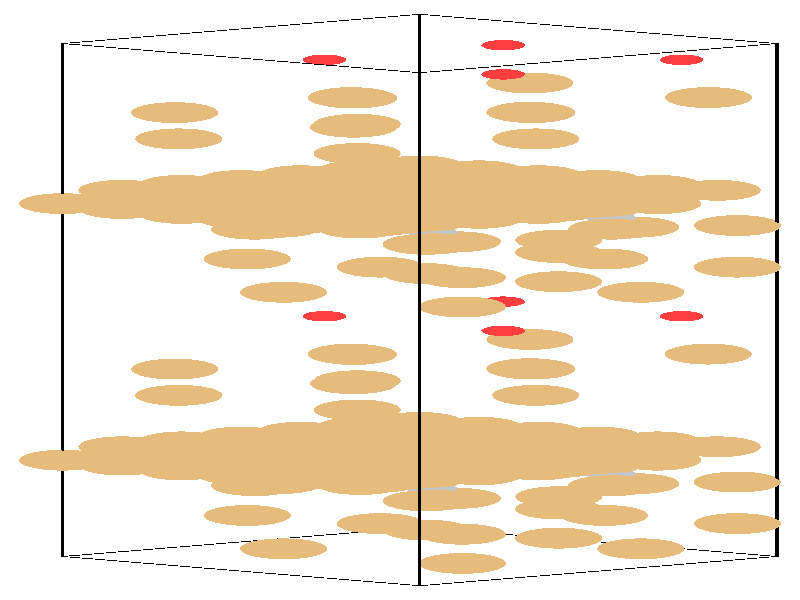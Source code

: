 #include "colors.inc"
#include "finish.inc"

global_settings {assumed_gamma 1 max_trace_level 6}
background {color White}
camera {orthographic
  right -24.26*x up 76.08*y
  direction 1.00*z
  location <0,0,50.00> look_at <0,0,0>}
light_source {<  2.00,   3.00,  40.00> color White
  area_light <0.70, 0, 0>, <0, 0.70, 0>, 3, 3
  adaptive 1 jitter}

#declare simple = finish {phong 0.7}
#declare pale = finish {ambient .5 diffuse .85 roughness .001 specular 0.200 }
#declare intermediate = finish {ambient 0.3 diffuse 0.6 specular 0.10 roughness 0.04 }
#declare vmd = finish {ambient .0 diffuse .65 phong 0.1 phong_size 40. specular 0.500 }
#declare jmol = finish {ambient .2 diffuse .6 specular 1 roughness .001 metallic}
#declare ase2 = finish {ambient 0.05 brilliance 3 diffuse 0.6 metallic specular 0.70 roughness 0.04 reflection 0.15}
#declare ase3 = finish {ambient .15 brilliance 2 diffuse .6 metallic specular 1. roughness .001 reflection .0}
#declare glass = finish {ambient .05 diffuse .3 specular 1. roughness .001}
#declare glass2 = finish {ambient .0 diffuse .3 specular 1. reflection .25 roughness .001}
#declare Rcell = 0.050;
#declare Rbond = 0.100;

#macro atom(LOC, R, COL, TRANS, FIN)
  sphere{LOC, R texture{pigment{color COL transmit TRANS} finish{FIN}}}
#end
#macro constrain(LOC, R, COL, TRANS FIN)
union{torus{R, Rcell rotate 45*z texture{pigment{color COL transmit TRANS} finish{FIN}}}
      torus{R, Rcell rotate -45*z texture{pigment{color COL transmit TRANS} finish{FIN}}}
      translate LOC}
#end

cylinder {<-10.23, -32.52, -33.83>, <  0.60, -36.23, -23.65>, Rcell pigment {Black}}
cylinder {<  0.60, -28.82, -44.00>, < 11.43, -32.52, -33.83>, Rcell pigment {Black}}
cylinder {<  0.60,  36.23, -20.33>, < 11.43,  32.52, -10.15>, Rcell pigment {Black}}
cylinder {<-10.23,  32.52, -10.15>, <  0.60,  28.82,   0.03>, Rcell pigment {Black}}
cylinder {<-10.23, -32.52, -33.83>, <  0.60, -28.82, -44.00>, Rcell pigment {Black}}
cylinder {<  0.60, -36.23, -23.65>, < 11.43, -32.52, -33.83>, Rcell pigment {Black}}
cylinder {<  0.60,  28.82,   0.03>, < 11.43,  32.52, -10.15>, Rcell pigment {Black}}
cylinder {<-10.23,  32.52, -10.15>, <  0.60,  36.23, -20.33>, Rcell pigment {Black}}
cylinder {<-10.23, -32.52, -33.83>, <-10.23,  32.52, -10.15>, Rcell pigment {Black}}
cylinder {<  0.60, -36.23, -23.65>, <  0.60,  28.82,   0.03>, Rcell pigment {Black}}
cylinder {< 11.43, -32.52, -33.83>, < 11.43,  32.52, -10.15>, Rcell pigment {Black}}
cylinder {<  0.60, -28.82, -44.00>, <  0.60,  36.23, -20.33>, Rcell pigment {Black}}
atom(<-10.23, -20.31, -29.38>, 1.32, rgb <0.78, 0.50, 0.20>, 0.0, ase3) // #0 
atom(< -8.43, -20.92, -27.68>, 1.32, rgb <0.78, 0.50, 0.20>, 0.0, ase3) // #1 
atom(< -6.62, -21.54, -25.99>, 1.32, rgb <0.78, 0.50, 0.20>, 0.0, ase3) // #2 
atom(< -8.43, -19.69, -31.08>, 1.32, rgb <0.78, 0.50, 0.20>, 0.0, ase3) // #3 
atom(< -6.62, -20.31, -29.38>, 1.32, rgb <0.78, 0.50, 0.20>, 0.0, ase3) // #4 
atom(< -4.82, -20.92, -27.68>, 1.32, rgb <0.78, 0.50, 0.20>, 0.0, ase3) // #5 
atom(< -6.62, -19.07, -32.77>, 1.32, rgb <0.78, 0.50, 0.20>, 0.0, ase3) // #6 
atom(< -4.82, -19.69, -31.08>, 1.32, rgb <0.78, 0.50, 0.20>, 0.0, ase3) // #7 
atom(< -3.01, -20.31, -29.38>, 1.32, rgb <0.78, 0.50, 0.20>, 0.0, ase3) // #8 
atom(< -8.43, -18.61, -28.76>, 1.32, rgb <0.78, 0.50, 0.20>, 0.0, ase3) // #9 
atom(< -6.62, -19.23, -27.07>, 1.32, rgb <0.78, 0.50, 0.20>, 0.0, ase3) // #10 
atom(< -4.82, -19.85, -25.37>, 1.32, rgb <0.78, 0.50, 0.20>, 0.0, ase3) // #11 
atom(< -6.62, -17.99, -30.46>, 1.32, rgb <0.78, 0.50, 0.20>, 0.0, ase3) // #12 
atom(< -4.82, -18.61, -28.76>, 1.32, rgb <0.78, 0.50, 0.20>, 0.0, ase3) // #13 
atom(< -3.01, -19.23, -27.07>, 1.32, rgb <0.78, 0.50, 0.20>, 0.0, ase3) // #14 
atom(< -4.82, -17.38, -32.15>, 1.32, rgb <0.78, 0.50, 0.20>, 0.0, ase3) // #15 
atom(< -3.01, -17.99, -30.46>, 1.32, rgb <0.78, 0.50, 0.20>, 0.0, ase3) // #16 
atom(< -1.21, -18.61, -28.76>, 1.32, rgb <0.78, 0.50, 0.20>, 0.0, ase3) // #17 
atom(<  1.74,   7.38, -11.53>, 1.32, rgb <0.78, 0.50, 0.20>, 0.0, ase3) // #18 
atom(< -1.41,  -6.91, -32.23>, 1.32, rgb <0.78, 0.50, 0.20>, 0.0, ase3) // #19 
atom(< -1.30, -10.24, -28.85>, 1.32, rgb <0.78, 0.50, 0.20>, 0.0, ase3) // #20 
atom(<  4.81,   2.32, -14.80>, 1.32, rgb <0.78, 0.50, 0.20>, 0.0, ase3) // #21 
atom(<  1.89,  -0.88, -13.95>, 1.32, rgb <0.78, 0.50, 0.20>, 0.0, ase3) // #22 
atom(<  0.79,   7.06, -27.57>, 1.32, rgb <0.78, 0.50, 0.20>, 0.0, ase3) // #23 
atom(<  1.01,  10.83, -19.41>, 1.32, rgb <0.78, 0.50, 0.20>, 0.0, ase3) // #24 
atom(< -1.48,  -6.86, -25.76>, 1.32, rgb <0.78, 0.50, 0.20>, 0.0, ase3) // #25 
atom(< 10.23,   9.44, -18.75>, 1.32, rgb <0.78, 0.50, 0.20>, 0.0, ase3) // #26 
atom(< -2.29,  -2.06, -21.92>, 0.66, rgb <1.00, 0.05, 0.05>, 0.0, ase3) // #27 
atom(<  0.98, -20.23, -32.79>, 0.76, rgb <0.56, 0.56, 0.56>, 0.0, ase3) // #28 
atom(<-10.23,  12.22, -17.54>, 1.32, rgb <0.78, 0.50, 0.20>, 0.0, ase3) // #29 
atom(< -8.43,  11.60, -15.85>, 1.32, rgb <0.78, 0.50, 0.20>, 0.0, ase3) // #30 
atom(< -6.62,  10.98, -14.15>, 1.32, rgb <0.78, 0.50, 0.20>, 0.0, ase3) // #31 
atom(< -8.43,  12.83, -19.24>, 1.32, rgb <0.78, 0.50, 0.20>, 0.0, ase3) // #32 
atom(< -6.62,  12.22, -17.54>, 1.32, rgb <0.78, 0.50, 0.20>, 0.0, ase3) // #33 
atom(< -4.82,  11.60, -15.85>, 1.32, rgb <0.78, 0.50, 0.20>, 0.0, ase3) // #34 
atom(< -6.62,  13.45, -20.93>, 1.32, rgb <0.78, 0.50, 0.20>, 0.0, ase3) // #35 
atom(< -4.82,  12.83, -19.24>, 1.32, rgb <0.78, 0.50, 0.20>, 0.0, ase3) // #36 
atom(< -3.01,  12.22, -17.54>, 1.32, rgb <0.78, 0.50, 0.20>, 0.0, ase3) // #37 
atom(< -8.43,  13.91, -16.92>, 1.32, rgb <0.78, 0.50, 0.20>, 0.0, ase3) // #38 
atom(< -6.62,  13.29, -15.23>, 1.32, rgb <0.78, 0.50, 0.20>, 0.0, ase3) // #39 
atom(< -4.82,  12.68, -13.53>, 1.32, rgb <0.78, 0.50, 0.20>, 0.0, ase3) // #40 
atom(< -6.62,  14.53, -18.62>, 1.32, rgb <0.78, 0.50, 0.20>, 0.0, ase3) // #41 
atom(< -4.82,  13.91, -16.92>, 1.32, rgb <0.78, 0.50, 0.20>, 0.0, ase3) // #42 
atom(< -3.01,  13.29, -15.23>, 1.32, rgb <0.78, 0.50, 0.20>, 0.0, ase3) // #43 
atom(< -4.82,  15.15, -20.32>, 1.32, rgb <0.78, 0.50, 0.20>, 0.0, ase3) // #44 
atom(< -3.01,  14.53, -18.62>, 1.32, rgb <0.78, 0.50, 0.20>, 0.0, ase3) // #45 
atom(< -1.21,  13.91, -16.92>, 1.32, rgb <0.78, 0.50, 0.20>, 0.0, ase3) // #46 
atom(<  1.74, -25.15, -23.37>, 1.32, rgb <0.78, 0.50, 0.20>, 0.0, ase3) // #47 
atom(< -1.41,  25.61, -20.39>, 1.32, rgb <0.78, 0.50, 0.20>, 0.0, ase3) // #48 
atom(< -1.30,  22.28, -17.01>, 1.32, rgb <0.78, 0.50, 0.20>, 0.0, ase3) // #49 
atom(<  4.81, -30.20, -26.63>, 1.32, rgb <0.78, 0.50, 0.20>, 0.0, ase3) // #50 
atom(<  1.89, -33.40, -25.78>, 1.32, rgb <0.78, 0.50, 0.20>, 0.0, ase3) // #51 
atom(<  0.79, -25.47, -39.41>, 1.32, rgb <0.78, 0.50, 0.20>, 0.0, ase3) // #52 
atom(<  1.01, -21.69, -31.25>, 1.32, rgb <0.78, 0.50, 0.20>, 0.0, ase3) // #53 
atom(< -1.48,  25.67, -13.92>, 1.32, rgb <0.78, 0.50, 0.20>, 0.0, ase3) // #54 
atom(< 10.23, -23.08, -30.59>, 1.32, rgb <0.78, 0.50, 0.20>, 0.0, ase3) // #55 
atom(< -2.29,  30.46, -10.08>, 0.66, rgb <1.00, 0.05, 0.05>, 0.0, ase3) // #56 
atom(<  0.98,  12.29, -20.96>, 0.76, rgb <0.56, 0.56, 0.56>, 0.0, ase3) // #57 
atom(< -4.82, -18.45, -34.47>, 1.32, rgb <0.78, 0.50, 0.20>, 0.0, ase3) // #58 
atom(< -3.01, -19.07, -32.77>, 1.32, rgb <0.78, 0.50, 0.20>, 0.0, ase3) // #59 
atom(< -1.21, -19.69, -31.08>, 1.32, rgb <0.78, 0.50, 0.20>, 0.0, ase3) // #60 
atom(< -3.01, -17.84, -36.16>, 1.32, rgb <0.78, 0.50, 0.20>, 0.0, ase3) // #61 
atom(< -1.21, -18.45, -34.47>, 1.32, rgb <0.78, 0.50, 0.20>, 0.0, ase3) // #62 
atom(<  0.60, -19.07, -32.77>, 1.32, rgb <0.78, 0.50, 0.20>, 0.0, ase3) // #63 
atom(< -1.21, -17.22, -37.86>, 1.32, rgb <0.78, 0.50, 0.20>, 0.0, ase3) // #64 
atom(<  0.60, -17.84, -36.16>, 1.32, rgb <0.78, 0.50, 0.20>, 0.0, ase3) // #65 
atom(<  2.40, -18.45, -34.47>, 1.32, rgb <0.78, 0.50, 0.20>, 0.0, ase3) // #66 
atom(< -3.01, -16.76, -33.85>, 1.32, rgb <0.78, 0.50, 0.20>, 0.0, ase3) // #67 
atom(< -1.21, -17.38, -32.15>, 1.32, rgb <0.78, 0.50, 0.20>, 0.0, ase3) // #68 
atom(<  0.60, -17.99, -30.46>, 1.32, rgb <0.78, 0.50, 0.20>, 0.0, ase3) // #69 
atom(< -1.21, -16.14, -35.55>, 1.32, rgb <0.78, 0.50, 0.20>, 0.0, ase3) // #70 
atom(<  0.60, -16.76, -33.85>, 1.32, rgb <0.78, 0.50, 0.20>, 0.0, ase3) // #71 
atom(<  2.40, -17.38, -32.15>, 1.32, rgb <0.78, 0.50, 0.20>, 0.0, ase3) // #72 
atom(<  0.60, -15.52, -37.24>, 1.32, rgb <0.78, 0.50, 0.20>, 0.0, ase3) // #73 
atom(<  2.40, -16.14, -35.55>, 1.32, rgb <0.78, 0.50, 0.20>, 0.0, ase3) // #74 
atom(<  4.21, -16.76, -33.85>, 1.32, rgb <0.78, 0.50, 0.20>, 0.0, ase3) // #75 
atom(<  7.15,   9.23, -16.62>, 1.32, rgb <0.78, 0.50, 0.20>, 0.0, ase3) // #76 
atom(< -6.83,  -8.76, -27.14>, 1.32, rgb <0.78, 0.50, 0.20>, 0.0, ase3) // #77 
atom(< -6.71, -12.09, -23.76>, 1.32, rgb <0.78, 0.50, 0.20>, 0.0, ase3) // #78 
atom(< 10.23,   4.17, -19.89>, 1.32, rgb <0.78, 0.50, 0.20>, 0.0, ase3) // #79 
atom(<  7.30,   0.98, -19.04>, 1.32, rgb <0.78, 0.50, 0.20>, 0.0, ase3) // #80 
atom(< -4.63,   5.20, -22.49>, 1.32, rgb <0.78, 0.50, 0.20>, 0.0, ase3) // #81 
atom(< -4.41,   8.98, -14.33>, 1.32, rgb <0.78, 0.50, 0.20>, 0.0, ase3) // #82 
atom(<  3.94,  -5.00, -30.84>, 1.32, rgb <0.78, 0.50, 0.20>, 0.0, ase3) // #83 
atom(<  4.82,   7.59, -13.67>, 1.32, rgb <0.78, 0.50, 0.20>, 0.0, ase3) // #84 
atom(<  3.13,  -0.21, -27.01>, 0.66, rgb <1.00, 0.05, 0.05>, 0.0, ase3) // #85 
atom(< -4.44, -22.08, -27.71>, 0.76, rgb <0.56, 0.56, 0.56>, 0.0, ase3) // #86 
atom(< -4.82,  14.07, -22.63>, 1.32, rgb <0.78, 0.50, 0.20>, 0.0, ase3) // #87 
atom(< -3.01,  13.45, -20.93>, 1.32, rgb <0.78, 0.50, 0.20>, 0.0, ase3) // #88 
atom(< -1.21,  12.83, -19.24>, 1.32, rgb <0.78, 0.50, 0.20>, 0.0, ase3) // #89 
atom(< -3.01,  14.69, -24.33>, 1.32, rgb <0.78, 0.50, 0.20>, 0.0, ase3) // #90 
atom(< -1.21,  14.07, -22.63>, 1.32, rgb <0.78, 0.50, 0.20>, 0.0, ase3) // #91 
atom(<  0.60,  13.45, -20.93>, 1.32, rgb <0.78, 0.50, 0.20>, 0.0, ase3) // #92 
atom(< -1.21,  15.30, -26.02>, 1.32, rgb <0.78, 0.50, 0.20>, 0.0, ase3) // #93 
atom(<  0.60,  14.69, -24.33>, 1.32, rgb <0.78, 0.50, 0.20>, 0.0, ase3) // #94 
atom(<  2.40,  14.07, -22.63>, 1.32, rgb <0.78, 0.50, 0.20>, 0.0, ase3) // #95 
atom(< -3.01,  15.76, -22.01>, 1.32, rgb <0.78, 0.50, 0.20>, 0.0, ase3) // #96 
atom(< -1.21,  15.15, -20.32>, 1.32, rgb <0.78, 0.50, 0.20>, 0.0, ase3) // #97 
atom(<  0.60,  14.53, -18.62>, 1.32, rgb <0.78, 0.50, 0.20>, 0.0, ase3) // #98 
atom(< -1.21,  16.38, -23.71>, 1.32, rgb <0.78, 0.50, 0.20>, 0.0, ase3) // #99 
atom(<  0.60,  15.76, -22.01>, 1.32, rgb <0.78, 0.50, 0.20>, 0.0, ase3) // #100 
atom(<  2.40,  15.15, -20.32>, 1.32, rgb <0.78, 0.50, 0.20>, 0.0, ase3) // #101 
atom(<  0.60,  17.00, -25.41>, 1.32, rgb <0.78, 0.50, 0.20>, 0.0, ase3) // #102 
atom(<  2.40,  16.38, -23.71>, 1.32, rgb <0.78, 0.50, 0.20>, 0.0, ase3) // #103 
atom(<  4.21,  15.76, -22.01>, 1.32, rgb <0.78, 0.50, 0.20>, 0.0, ase3) // #104 
atom(<  7.15, -23.29, -28.46>, 1.32, rgb <0.78, 0.50, 0.20>, 0.0, ase3) // #105 
atom(< -6.83,  23.76, -15.30>, 1.32, rgb <0.78, 0.50, 0.20>, 0.0, ase3) // #106 
atom(< -6.71,  20.43, -11.92>, 1.32, rgb <0.78, 0.50, 0.20>, 0.0, ase3) // #107 
atom(< 10.23, -28.35, -31.72>, 1.32, rgb <0.78, 0.50, 0.20>, 0.0, ase3) // #108 
atom(<  7.30, -31.55, -30.87>, 1.32, rgb <0.78, 0.50, 0.20>, 0.0, ase3) // #109 
atom(< -4.63, -27.32, -34.32>, 1.32, rgb <0.78, 0.50, 0.20>, 0.0, ase3) // #110 
atom(< -4.41, -23.54, -26.16>, 1.32, rgb <0.78, 0.50, 0.20>, 0.0, ase3) // #111 
atom(<  3.94,  27.52, -19.01>, 1.32, rgb <0.78, 0.50, 0.20>, 0.0, ase3) // #112 
atom(<  4.82, -24.94, -25.50>, 1.32, rgb <0.78, 0.50, 0.20>, 0.0, ase3) // #113 
atom(<  3.13,  32.31, -15.17>, 0.66, rgb <1.00, 0.05, 0.05>, 0.0, ase3) // #114 
atom(< -4.44,  10.44, -15.87>, 0.76, rgb <0.56, 0.56, 0.56>, 0.0, ase3) // #115 
atom(< -4.82, -22.16, -24.29>, 1.32, rgb <0.78, 0.50, 0.20>, 0.0, ase3) // #116 
atom(< -3.01, -22.78, -22.59>, 1.32, rgb <0.78, 0.50, 0.20>, 0.0, ase3) // #117 
atom(< -1.21, -23.39, -20.90>, 1.32, rgb <0.78, 0.50, 0.20>, 0.0, ase3) // #118 
atom(< -3.01, -21.54, -25.99>, 1.32, rgb <0.78, 0.50, 0.20>, 0.0, ase3) // #119 
atom(< -1.21, -22.16, -24.29>, 1.32, rgb <0.78, 0.50, 0.20>, 0.0, ase3) // #120 
atom(<  0.60, -22.78, -22.59>, 1.32, rgb <0.78, 0.50, 0.20>, 0.0, ase3) // #121 
atom(< -1.21, -20.92, -27.68>, 1.32, rgb <0.78, 0.50, 0.20>, 0.0, ase3) // #122 
atom(<  0.60, -21.54, -25.99>, 1.32, rgb <0.78, 0.50, 0.20>, 0.0, ase3) // #123 
atom(<  2.40, -22.16, -24.29>, 1.32, rgb <0.78, 0.50, 0.20>, 0.0, ase3) // #124 
atom(< -3.01, -20.46, -23.67>, 1.32, rgb <0.78, 0.50, 0.20>, 0.0, ase3) // #125 
atom(< -1.21, -21.08, -21.98>, 1.32, rgb <0.78, 0.50, 0.20>, 0.0, ase3) // #126 
atom(<  0.60, -21.70, -20.28>, 1.32, rgb <0.78, 0.50, 0.20>, 0.0, ase3) // #127 
atom(< -1.21, -19.85, -25.37>, 1.32, rgb <0.78, 0.50, 0.20>, 0.0, ase3) // #128 
atom(<  0.60, -20.46, -23.67>, 1.32, rgb <0.78, 0.50, 0.20>, 0.0, ase3) // #129 
atom(<  2.40, -21.08, -21.98>, 1.32, rgb <0.78, 0.50, 0.20>, 0.0, ase3) // #130 
atom(<  0.60, -19.23, -27.07>, 1.32, rgb <0.78, 0.50, 0.20>, 0.0, ase3) // #131 
atom(<  2.40, -19.85, -25.37>, 1.32, rgb <0.78, 0.50, 0.20>, 0.0, ase3) // #132 
atom(<  4.21, -20.46, -23.67>, 1.32, rgb <0.78, 0.50, 0.20>, 0.0, ase3) // #133 
atom(< -3.68,   9.23, -16.62>, 1.32, rgb <0.78, 0.50, 0.20>, 0.0, ase3) // #134 
atom(<  4.00,  -8.76, -27.14>, 1.32, rgb <0.78, 0.50, 0.20>, 0.0, ase3) // #135 
atom(<  4.12, -12.09, -23.76>, 1.32, rgb <0.78, 0.50, 0.20>, 0.0, ase3) // #136 
atom(< -0.60,   4.17, -19.89>, 1.32, rgb <0.78, 0.50, 0.20>, 0.0, ase3) // #137 
atom(< -3.53,   0.98, -19.04>, 1.32, rgb <0.78, 0.50, 0.20>, 0.0, ase3) // #138 
atom(<  6.20,   5.20, -22.49>, 1.32, rgb <0.78, 0.50, 0.20>, 0.0, ase3) // #139 
atom(<  6.42,   8.98, -14.33>, 1.32, rgb <0.78, 0.50, 0.20>, 0.0, ase3) // #140 
atom(<  3.94,  -8.71, -20.67>, 1.32, rgb <0.78, 0.50, 0.20>, 0.0, ase3) // #141 
atom(<  4.82,  11.29, -23.84>, 1.32, rgb <0.78, 0.50, 0.20>, 0.0, ase3) // #142 
atom(<  3.13,  -3.91, -16.83>, 0.66, rgb <1.00, 0.05, 0.05>, 0.0, ase3) // #143 
atom(<  6.39, -22.08, -27.71>, 0.76, rgb <0.56, 0.56, 0.56>, 0.0, ase3) // #144 
atom(< -4.82,  10.36, -12.45>, 1.32, rgb <0.78, 0.50, 0.20>, 0.0, ase3) // #145 
atom(< -3.01,   9.75, -10.76>, 1.32, rgb <0.78, 0.50, 0.20>, 0.0, ase3) // #146 
atom(< -1.21,   9.13,  -9.06>, 1.32, rgb <0.78, 0.50, 0.20>, 0.0, ase3) // #147 
atom(< -3.01,  10.98, -14.15>, 1.32, rgb <0.78, 0.50, 0.20>, 0.0, ase3) // #148 
atom(< -1.21,  10.36, -12.45>, 1.32, rgb <0.78, 0.50, 0.20>, 0.0, ase3) // #149 
atom(<  0.60,   9.75, -10.76>, 1.32, rgb <0.78, 0.50, 0.20>, 0.0, ase3) // #150 
atom(< -1.21,  11.60, -15.85>, 1.32, rgb <0.78, 0.50, 0.20>, 0.0, ase3) // #151 
atom(<  0.60,  10.98, -14.15>, 1.32, rgb <0.78, 0.50, 0.20>, 0.0, ase3) // #152 
atom(<  2.40,  10.36, -12.45>, 1.32, rgb <0.78, 0.50, 0.20>, 0.0, ase3) // #153 
atom(< -3.01,  12.06, -11.84>, 1.32, rgb <0.78, 0.50, 0.20>, 0.0, ase3) // #154 
atom(< -1.21,  11.44, -10.14>, 1.32, rgb <0.78, 0.50, 0.20>, 0.0, ase3) // #155 
atom(<  0.60,  10.83,  -8.44>, 1.32, rgb <0.78, 0.50, 0.20>, 0.0, ase3) // #156 
atom(< -1.21,  12.68, -13.53>, 1.32, rgb <0.78, 0.50, 0.20>, 0.0, ase3) // #157 
atom(<  0.60,  12.06, -11.84>, 1.32, rgb <0.78, 0.50, 0.20>, 0.0, ase3) // #158 
atom(<  2.40,  11.44, -10.14>, 1.32, rgb <0.78, 0.50, 0.20>, 0.0, ase3) // #159 
atom(<  0.60,  13.29, -15.23>, 1.32, rgb <0.78, 0.50, 0.20>, 0.0, ase3) // #160 
atom(<  2.40,  12.68, -13.53>, 1.32, rgb <0.78, 0.50, 0.20>, 0.0, ase3) // #161 
atom(<  4.21,  12.06, -11.84>, 1.32, rgb <0.78, 0.50, 0.20>, 0.0, ase3) // #162 
atom(< -3.68, -23.29, -28.46>, 1.32, rgb <0.78, 0.50, 0.20>, 0.0, ase3) // #163 
atom(<  4.00,  23.76, -15.30>, 1.32, rgb <0.78, 0.50, 0.20>, 0.0, ase3) // #164 
atom(<  4.12,  20.43, -11.92>, 1.32, rgb <0.78, 0.50, 0.20>, 0.0, ase3) // #165 
atom(< -0.60, -28.35, -31.72>, 1.32, rgb <0.78, 0.50, 0.20>, 0.0, ase3) // #166 
atom(< -3.53, -31.55, -30.87>, 1.32, rgb <0.78, 0.50, 0.20>, 0.0, ase3) // #167 
atom(<  6.20, -27.32, -34.32>, 1.32, rgb <0.78, 0.50, 0.20>, 0.0, ase3) // #168 
atom(<  6.42, -23.54, -26.16>, 1.32, rgb <0.78, 0.50, 0.20>, 0.0, ase3) // #169 
atom(<  3.94,  23.81,  -8.83>, 1.32, rgb <0.78, 0.50, 0.20>, 0.0, ase3) // #170 
atom(<  4.82, -21.23, -35.68>, 1.32, rgb <0.78, 0.50, 0.20>, 0.0, ase3) // #171 
atom(<  3.13,  28.61,  -5.00>, 0.66, rgb <1.00, 0.05, 0.05>, 0.0, ase3) // #172 
atom(<  6.39,  10.44, -15.87>, 0.76, rgb <0.56, 0.56, 0.56>, 0.0, ase3) // #173 
atom(<  0.60, -20.31, -29.38>, 1.32, rgb <0.78, 0.50, 0.20>, 0.0, ase3) // #174 
atom(<  2.40, -20.92, -27.68>, 1.32, rgb <0.78, 0.50, 0.20>, 0.0, ase3) // #175 
atom(<  4.21, -21.54, -25.99>, 1.32, rgb <0.78, 0.50, 0.20>, 0.0, ase3) // #176 
atom(<  2.40, -19.69, -31.08>, 1.32, rgb <0.78, 0.50, 0.20>, 0.0, ase3) // #177 
atom(<  4.21, -20.31, -29.38>, 1.32, rgb <0.78, 0.50, 0.20>, 0.0, ase3) // #178 
atom(<  6.01, -20.92, -27.68>, 1.32, rgb <0.78, 0.50, 0.20>, 0.0, ase3) // #179 
atom(<  4.21, -19.07, -32.77>, 1.32, rgb <0.78, 0.50, 0.20>, 0.0, ase3) // #180 
atom(<  6.01, -19.69, -31.08>, 1.32, rgb <0.78, 0.50, 0.20>, 0.0, ase3) // #181 
atom(<  7.82, -20.31, -29.38>, 1.32, rgb <0.78, 0.50, 0.20>, 0.0, ase3) // #182 
atom(<  2.40, -18.61, -28.76>, 1.32, rgb <0.78, 0.50, 0.20>, 0.0, ase3) // #183 
atom(<  4.21, -19.23, -27.07>, 1.32, rgb <0.78, 0.50, 0.20>, 0.0, ase3) // #184 
atom(<  6.01, -19.85, -25.37>, 1.32, rgb <0.78, 0.50, 0.20>, 0.0, ase3) // #185 
atom(<  4.21, -17.99, -30.46>, 1.32, rgb <0.78, 0.50, 0.20>, 0.0, ase3) // #186 
atom(<  6.01, -18.61, -28.76>, 1.32, rgb <0.78, 0.50, 0.20>, 0.0, ase3) // #187 
atom(<  7.82, -19.23, -27.07>, 1.32, rgb <0.78, 0.50, 0.20>, 0.0, ase3) // #188 
atom(<  6.01, -17.38, -32.15>, 1.32, rgb <0.78, 0.50, 0.20>, 0.0, ase3) // #189 
atom(<  7.82, -17.99, -30.46>, 1.32, rgb <0.78, 0.50, 0.20>, 0.0, ase3) // #190 
atom(<  9.62, -18.61, -28.76>, 1.32, rgb <0.78, 0.50, 0.20>, 0.0, ase3) // #191 
atom(<  1.74,  11.08, -21.71>, 1.32, rgb <0.78, 0.50, 0.20>, 0.0, ase3) // #192 
atom(< -1.41, -10.61, -22.05>, 1.32, rgb <0.78, 0.50, 0.20>, 0.0, ase3) // #193 
atom(< -1.30, -13.94, -18.67>, 1.32, rgb <0.78, 0.50, 0.20>, 0.0, ase3) // #194 
atom(<  4.81,   6.03, -24.97>, 1.32, rgb <0.78, 0.50, 0.20>, 0.0, ase3) // #195 
atom(<  1.89,   2.83, -24.12>, 1.32, rgb <0.78, 0.50, 0.20>, 0.0, ase3) // #196 
atom(<  0.79,   3.35, -17.40>, 1.32, rgb <0.78, 0.50, 0.20>, 0.0, ase3) // #197 
atom(<  1.01,   7.13,  -9.24>, 1.32, rgb <0.78, 0.50, 0.20>, 0.0, ase3) // #198 
atom(<  9.35,  -6.86, -25.76>, 1.32, rgb <0.78, 0.50, 0.20>, 0.0, ase3) // #199 
atom(< -0.60,   9.44, -18.75>, 1.32, rgb <0.78, 0.50, 0.20>, 0.0, ase3) // #200 
atom(<  8.54,  -2.06, -21.92>, 0.66, rgb <1.00, 0.05, 0.05>, 0.0, ase3) // #201 
atom(<  0.98, -23.94, -22.62>, 0.76, rgb <0.56, 0.56, 0.56>, 0.0, ase3) // #202 
atom(<  0.60,  12.22, -17.54>, 1.32, rgb <0.78, 0.50, 0.20>, 0.0, ase3) // #203 
atom(<  2.40,  11.60, -15.85>, 1.32, rgb <0.78, 0.50, 0.20>, 0.0, ase3) // #204 
atom(<  4.21,  10.98, -14.15>, 1.32, rgb <0.78, 0.50, 0.20>, 0.0, ase3) // #205 
atom(<  2.40,  12.83, -19.24>, 1.32, rgb <0.78, 0.50, 0.20>, 0.0, ase3) // #206 
atom(<  4.21,  12.22, -17.54>, 1.32, rgb <0.78, 0.50, 0.20>, 0.0, ase3) // #207 
atom(<  6.01,  11.60, -15.85>, 1.32, rgb <0.78, 0.50, 0.20>, 0.0, ase3) // #208 
atom(<  4.21,  13.45, -20.93>, 1.32, rgb <0.78, 0.50, 0.20>, 0.0, ase3) // #209 
atom(<  6.01,  12.83, -19.24>, 1.32, rgb <0.78, 0.50, 0.20>, 0.0, ase3) // #210 
atom(<  7.82,  12.22, -17.54>, 1.32, rgb <0.78, 0.50, 0.20>, 0.0, ase3) // #211 
atom(<  2.40,  13.91, -16.92>, 1.32, rgb <0.78, 0.50, 0.20>, 0.0, ase3) // #212 
atom(<  4.21,  13.29, -15.23>, 1.32, rgb <0.78, 0.50, 0.20>, 0.0, ase3) // #213 
atom(<  6.01,  12.68, -13.53>, 1.32, rgb <0.78, 0.50, 0.20>, 0.0, ase3) // #214 
atom(<  4.21,  14.53, -18.62>, 1.32, rgb <0.78, 0.50, 0.20>, 0.0, ase3) // #215 
atom(<  6.01,  13.91, -16.92>, 1.32, rgb <0.78, 0.50, 0.20>, 0.0, ase3) // #216 
atom(<  7.82,  13.29, -15.23>, 1.32, rgb <0.78, 0.50, 0.20>, 0.0, ase3) // #217 
atom(<  6.01,  15.15, -20.32>, 1.32, rgb <0.78, 0.50, 0.20>, 0.0, ase3) // #218 
atom(<  7.82,  14.53, -18.62>, 1.32, rgb <0.78, 0.50, 0.20>, 0.0, ase3) // #219 
atom(<  9.62,  13.91, -16.92>, 1.32, rgb <0.78, 0.50, 0.20>, 0.0, ase3) // #220 
atom(<  1.74, -21.44, -33.55>, 1.32, rgb <0.78, 0.50, 0.20>, 0.0, ase3) // #221 
atom(< -1.41,  21.91, -10.21>, 1.32, rgb <0.78, 0.50, 0.20>, 0.0, ase3) // #222 
atom(< -1.30,  18.58,  -6.83>, 1.32, rgb <0.78, 0.50, 0.20>, 0.0, ase3) // #223 
atom(<  4.81, -26.50, -36.81>, 1.32, rgb <0.78, 0.50, 0.20>, 0.0, ase3) // #224 
atom(<  1.89, -29.70, -35.96>, 1.32, rgb <0.78, 0.50, 0.20>, 0.0, ase3) // #225 
atom(<  0.79, -29.17, -29.23>, 1.32, rgb <0.78, 0.50, 0.20>, 0.0, ase3) // #226 
atom(<  1.01, -25.39, -21.07>, 1.32, rgb <0.78, 0.50, 0.20>, 0.0, ase3) // #227 
atom(<  9.35,  25.67, -13.92>, 1.32, rgb <0.78, 0.50, 0.20>, 0.0, ase3) // #228 
atom(< -0.60, -23.08, -30.59>, 1.32, rgb <0.78, 0.50, 0.20>, 0.0, ase3) // #229 
atom(<  8.54,  30.46, -10.08>, 0.66, rgb <1.00, 0.05, 0.05>, 0.0, ase3) // #230 
atom(<  0.98,   8.59, -10.78>, 0.76, rgb <0.56, 0.56, 0.56>, 0.0, ase3) // #231 
